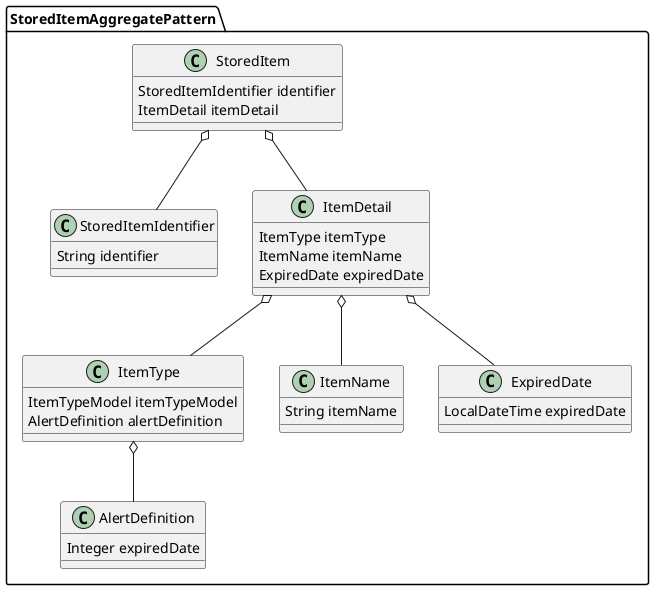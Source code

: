 @startuml
package StoredItemAggregatePattern {
  class StoredItem{
    StoredItemIdentifier identifier
    ItemDetail itemDetail
  }
  class StoredItemIdentifier {
    String identifier
  }
  class ItemDetail {
    ItemType itemType
    ItemName itemName
    ExpiredDate expiredDate
  }

  class ItemType {
    ItemTypeModel itemTypeModel
    AlertDefinition alertDefinition
  }
  class AlertDefinition {
    Integer expiredDate
  }
  class ItemName {
    String itemName
  }
  class ExpiredDate {
    LocalDateTime expiredDate
  }
}
StoredItem o-- StoredItemIdentifier
StoredItem o-- ItemDetail
ItemDetail o-- ItemName
ItemDetail o-- ItemType
ItemDetail o-- ExpiredDate
ItemType o-- AlertDefinition
@enduml